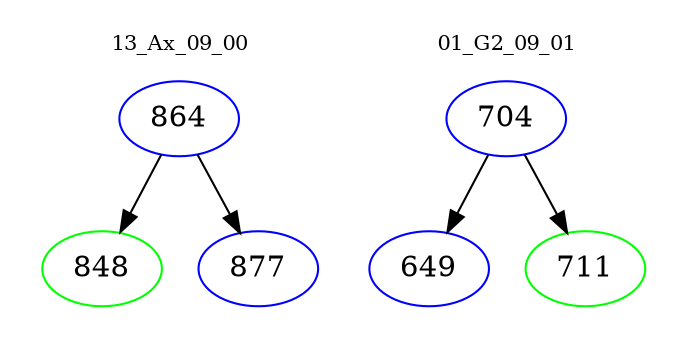 digraph{
subgraph cluster_0 {
color = white
label = "13_Ax_09_00";
fontsize=10;
T0_864 [label="864", color="blue"]
T0_864 -> T0_848 [color="black"]
T0_848 [label="848", color="green"]
T0_864 -> T0_877 [color="black"]
T0_877 [label="877", color="blue"]
}
subgraph cluster_1 {
color = white
label = "01_G2_09_01";
fontsize=10;
T1_704 [label="704", color="blue"]
T1_704 -> T1_649 [color="black"]
T1_649 [label="649", color="blue"]
T1_704 -> T1_711 [color="black"]
T1_711 [label="711", color="green"]
}
}
